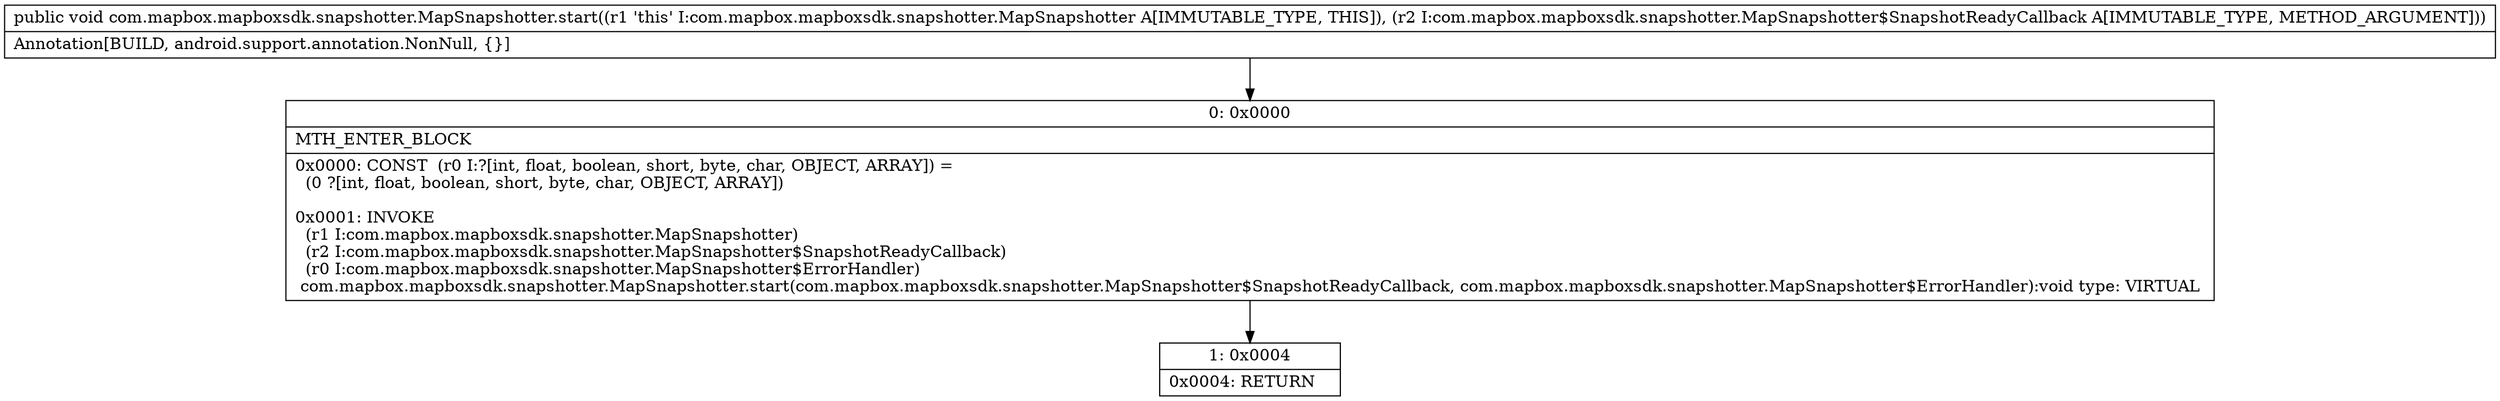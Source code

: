 digraph "CFG forcom.mapbox.mapboxsdk.snapshotter.MapSnapshotter.start(Lcom\/mapbox\/mapboxsdk\/snapshotter\/MapSnapshotter$SnapshotReadyCallback;)V" {
Node_0 [shape=record,label="{0\:\ 0x0000|MTH_ENTER_BLOCK\l|0x0000: CONST  (r0 I:?[int, float, boolean, short, byte, char, OBJECT, ARRAY]) = \l  (0 ?[int, float, boolean, short, byte, char, OBJECT, ARRAY])\l \l0x0001: INVOKE  \l  (r1 I:com.mapbox.mapboxsdk.snapshotter.MapSnapshotter)\l  (r2 I:com.mapbox.mapboxsdk.snapshotter.MapSnapshotter$SnapshotReadyCallback)\l  (r0 I:com.mapbox.mapboxsdk.snapshotter.MapSnapshotter$ErrorHandler)\l com.mapbox.mapboxsdk.snapshotter.MapSnapshotter.start(com.mapbox.mapboxsdk.snapshotter.MapSnapshotter$SnapshotReadyCallback, com.mapbox.mapboxsdk.snapshotter.MapSnapshotter$ErrorHandler):void type: VIRTUAL \l}"];
Node_1 [shape=record,label="{1\:\ 0x0004|0x0004: RETURN   \l}"];
MethodNode[shape=record,label="{public void com.mapbox.mapboxsdk.snapshotter.MapSnapshotter.start((r1 'this' I:com.mapbox.mapboxsdk.snapshotter.MapSnapshotter A[IMMUTABLE_TYPE, THIS]), (r2 I:com.mapbox.mapboxsdk.snapshotter.MapSnapshotter$SnapshotReadyCallback A[IMMUTABLE_TYPE, METHOD_ARGUMENT]))  | Annotation[BUILD, android.support.annotation.NonNull, \{\}]\l}"];
MethodNode -> Node_0;
Node_0 -> Node_1;
}

